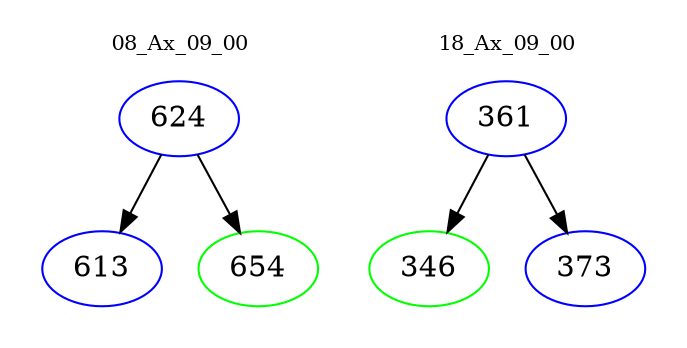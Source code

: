 digraph{
subgraph cluster_0 {
color = white
label = "08_Ax_09_00";
fontsize=10;
T0_624 [label="624", color="blue"]
T0_624 -> T0_613 [color="black"]
T0_613 [label="613", color="blue"]
T0_624 -> T0_654 [color="black"]
T0_654 [label="654", color="green"]
}
subgraph cluster_1 {
color = white
label = "18_Ax_09_00";
fontsize=10;
T1_361 [label="361", color="blue"]
T1_361 -> T1_346 [color="black"]
T1_346 [label="346", color="green"]
T1_361 -> T1_373 [color="black"]
T1_373 [label="373", color="blue"]
}
}
